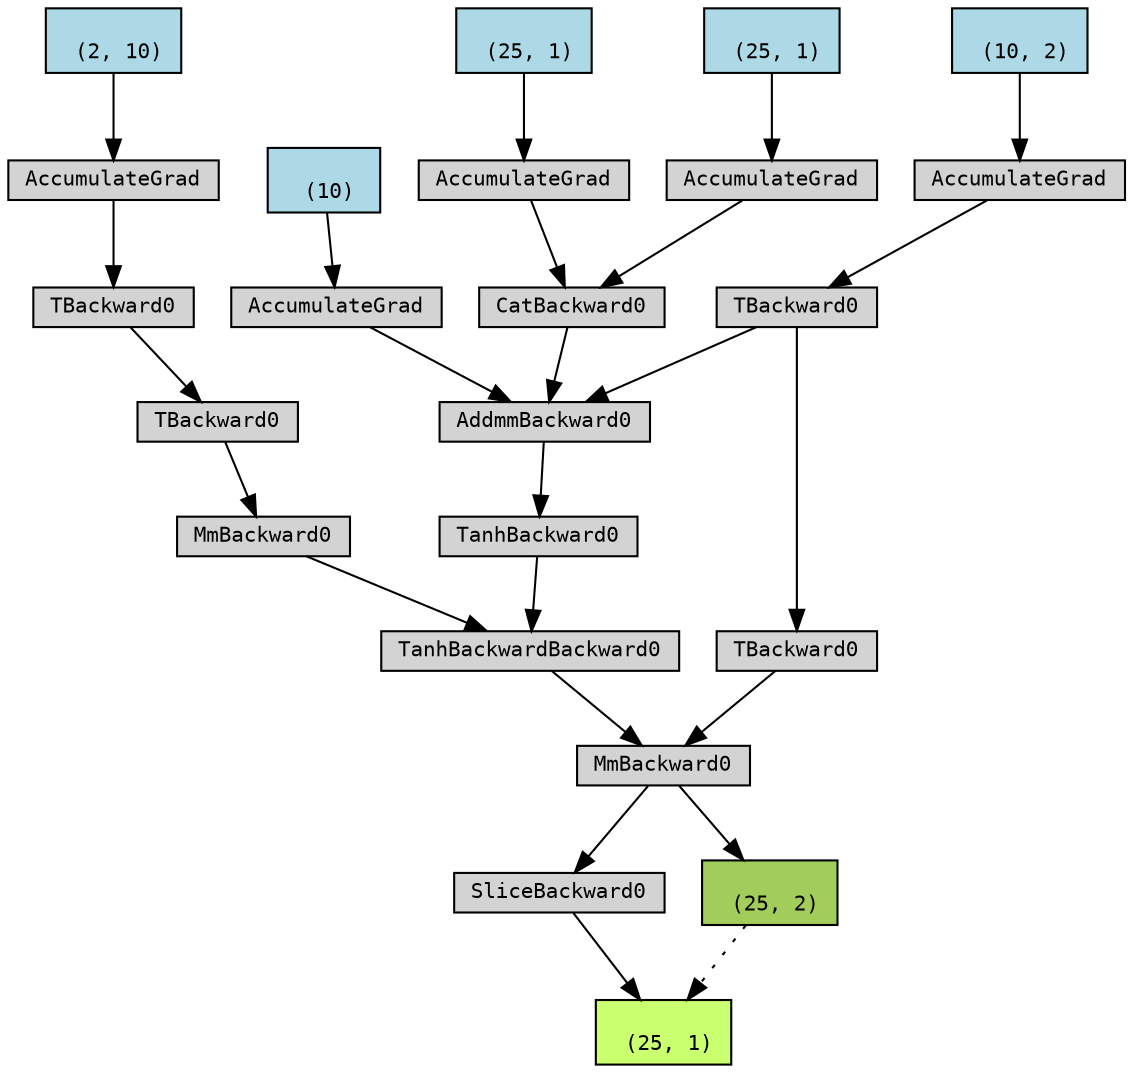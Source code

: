 digraph {
	graph [size="12,12"]
	node [align=left fontname=monospace fontsize=10 height=0.2 ranksep=0.1 shape=box style=filled]
	140681615150272 [label="
 (25, 1)" fillcolor=darkolivegreen1]
	140687412641312 [label=SliceBackward0]
	140687412638240 -> 140687412641312
	140687412638240 [label=MmBackward0]
	140687412640880 -> 140687412638240
	140687412640880 [label=TanhBackwardBackward0]
	140687412640496 -> 140687412640880
	140687412640496 [label=MmBackward0]
	140687412638672 -> 140687412640496
	140687412638672 [label=TBackward0]
	140687412640784 -> 140687412638672
	140687412640784 [label=TBackward0]
	140687412641552 -> 140687412640784
	140687412588608 [label="
 (2, 10)" fillcolor=lightblue]
	140687412588608 -> 140687412641552
	140687412641552 [label=AccumulateGrad]
	140687412638768 -> 140687412640880
	140687412638768 [label=TanhBackward0]
	140687412638528 -> 140687412638768
	140687412638528 [label=AddmmBackward0]
	140687412641120 -> 140687412638528
	140681931994192 [label="
 (10)" fillcolor=lightblue]
	140681931994192 -> 140687412641120
	140687412641120 [label=AccumulateGrad]
	140687412640688 -> 140687412638528
	140687412640688 [label=CatBackward0]
	140687412639392 -> 140687412640688
	140681931993472 [label="
 (25, 1)" fillcolor=lightblue]
	140681931993472 -> 140687412639392
	140687412639392 [label=AccumulateGrad]
	140687412639872 -> 140687412640688
	140681932259216 [label="
 (25, 1)" fillcolor=lightblue]
	140681932259216 -> 140687412639872
	140687412639872 [label=AccumulateGrad]
	140687412641648 -> 140687412638528
	140687412641648 [label=TBackward0]
	140681618462272 -> 140687412641648
	140681922634672 [label="
 (10, 2)" fillcolor=lightblue]
	140681922634672 -> 140681618462272
	140681618462272 [label=AccumulateGrad]
	140687412641408 -> 140687412638240
	140687412641408 [label=TBackward0]
	140687412641648 -> 140687412641408
	140687412641312 -> 140681615150272
	140681931222848 [label="
 (25, 2)" fillcolor=darkolivegreen3]
	140687412638240 -> 140681931222848
	140681931222848 -> 140681615150272 [style=dotted]
}
